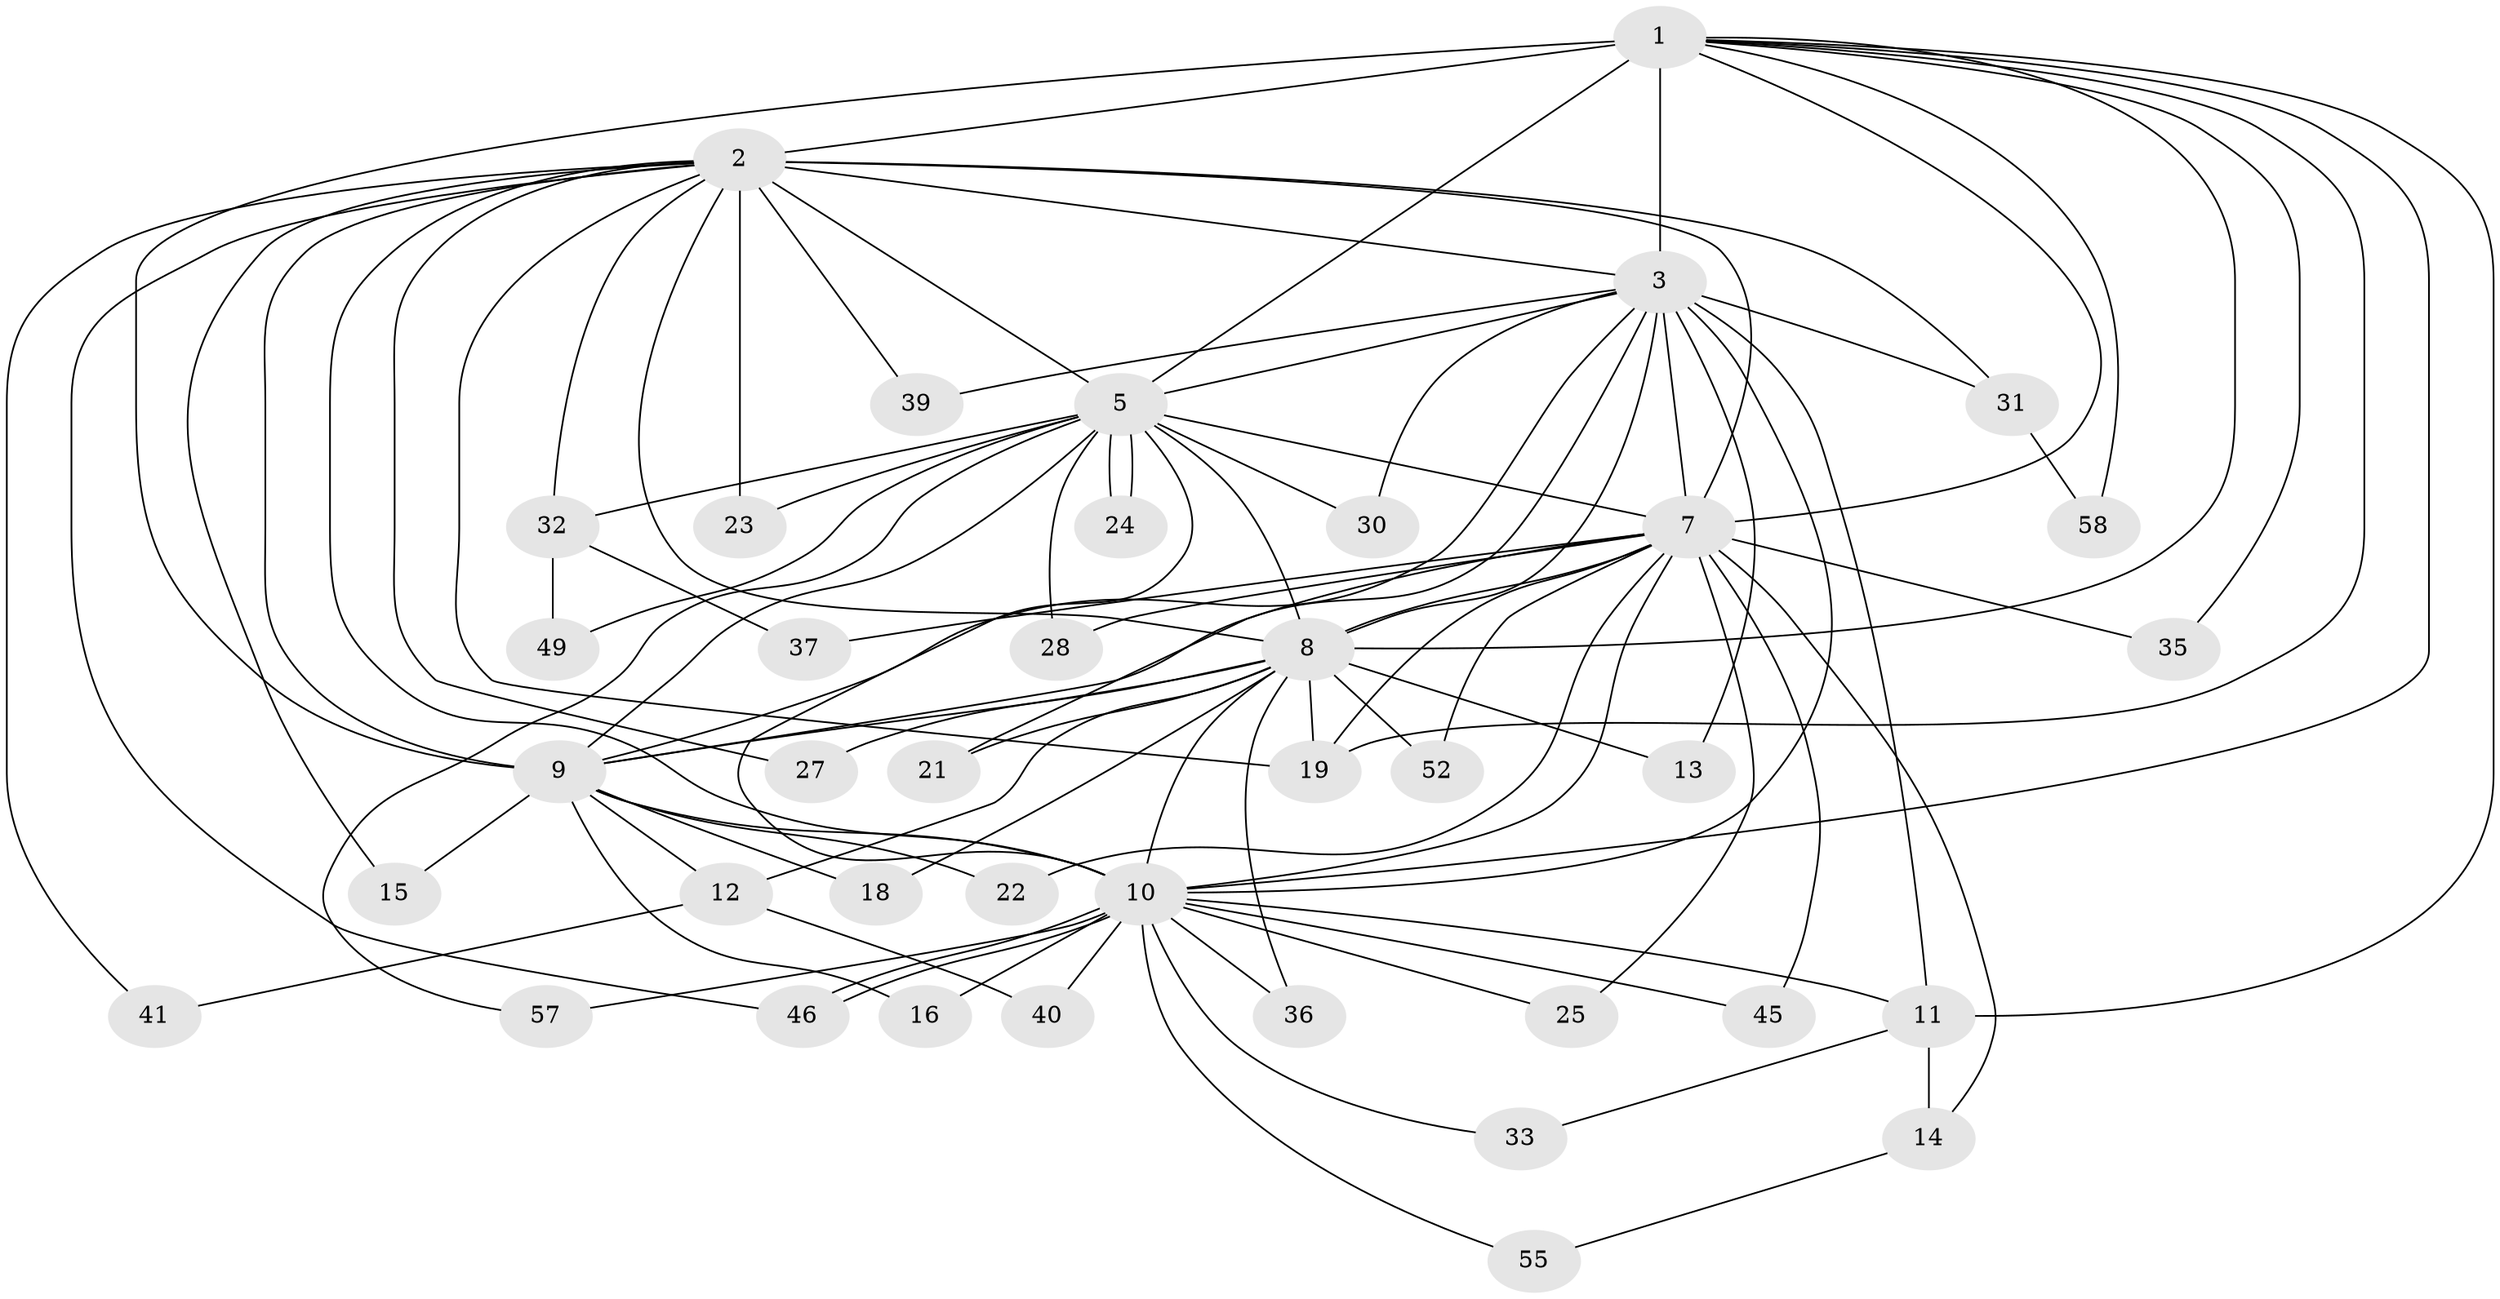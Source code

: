 // original degree distribution, {16: 0.017241379310344827, 15: 0.034482758620689655, 14: 0.017241379310344827, 17: 0.034482758620689655, 13: 0.017241379310344827, 21: 0.017241379310344827, 18: 0.017241379310344827, 22: 0.017241379310344827, 5: 0.017241379310344827, 4: 0.08620689655172414, 2: 0.6379310344827587, 3: 0.08620689655172414}
// Generated by graph-tools (version 1.1) at 2025/17/03/04/25 18:17:39]
// undirected, 40 vertices, 96 edges
graph export_dot {
graph [start="1"]
  node [color=gray90,style=filled];
  1;
  2 [super="+26+42+4"];
  3 [super="+34+20+6"];
  5;
  7;
  8;
  9 [super="+48+47"];
  10;
  11;
  12;
  13;
  14;
  15;
  16;
  18;
  19 [super="+54+38"];
  21;
  22;
  23;
  24;
  25;
  27;
  28;
  30;
  31;
  32;
  33;
  35;
  36;
  37;
  39;
  40;
  41;
  45;
  46 [super="+50"];
  49;
  52;
  55;
  57;
  58;
  1 -- 2 [weight=2];
  1 -- 3 [weight=5];
  1 -- 5;
  1 -- 7;
  1 -- 8;
  1 -- 9;
  1 -- 10;
  1 -- 11;
  1 -- 35;
  1 -- 58;
  1 -- 19;
  2 -- 3 [weight=4];
  2 -- 5 [weight=2];
  2 -- 7 [weight=2];
  2 -- 8 [weight=2];
  2 -- 9 [weight=3];
  2 -- 10 [weight=2];
  2 -- 27;
  2 -- 31 [weight=2];
  2 -- 39;
  2 -- 46;
  2 -- 23 [weight=2];
  2 -- 32;
  2 -- 41;
  2 -- 15;
  2 -- 19;
  3 -- 5 [weight=2];
  3 -- 7 [weight=4];
  3 -- 8 [weight=2];
  3 -- 9 [weight=2];
  3 -- 10 [weight=4];
  3 -- 21;
  3 -- 31;
  3 -- 39;
  3 -- 11;
  3 -- 13;
  3 -- 30;
  5 -- 7;
  5 -- 8;
  5 -- 9;
  5 -- 10;
  5 -- 23;
  5 -- 24;
  5 -- 24;
  5 -- 28;
  5 -- 30;
  5 -- 32;
  5 -- 49;
  5 -- 57;
  7 -- 8;
  7 -- 9 [weight=2];
  7 -- 10;
  7 -- 14;
  7 -- 22;
  7 -- 25;
  7 -- 28;
  7 -- 35;
  7 -- 37;
  7 -- 45;
  7 -- 52;
  7 -- 19;
  8 -- 9 [weight=2];
  8 -- 10;
  8 -- 12;
  8 -- 13;
  8 -- 18;
  8 -- 19;
  8 -- 21;
  8 -- 27;
  8 -- 36;
  8 -- 52;
  9 -- 10;
  9 -- 12;
  9 -- 15;
  9 -- 16;
  9 -- 18;
  9 -- 22;
  10 -- 11;
  10 -- 16;
  10 -- 25;
  10 -- 33;
  10 -- 36;
  10 -- 40;
  10 -- 45;
  10 -- 46;
  10 -- 46;
  10 -- 55;
  10 -- 57;
  11 -- 14;
  11 -- 33;
  12 -- 40;
  12 -- 41;
  14 -- 55;
  31 -- 58;
  32 -- 37;
  32 -- 49;
}
